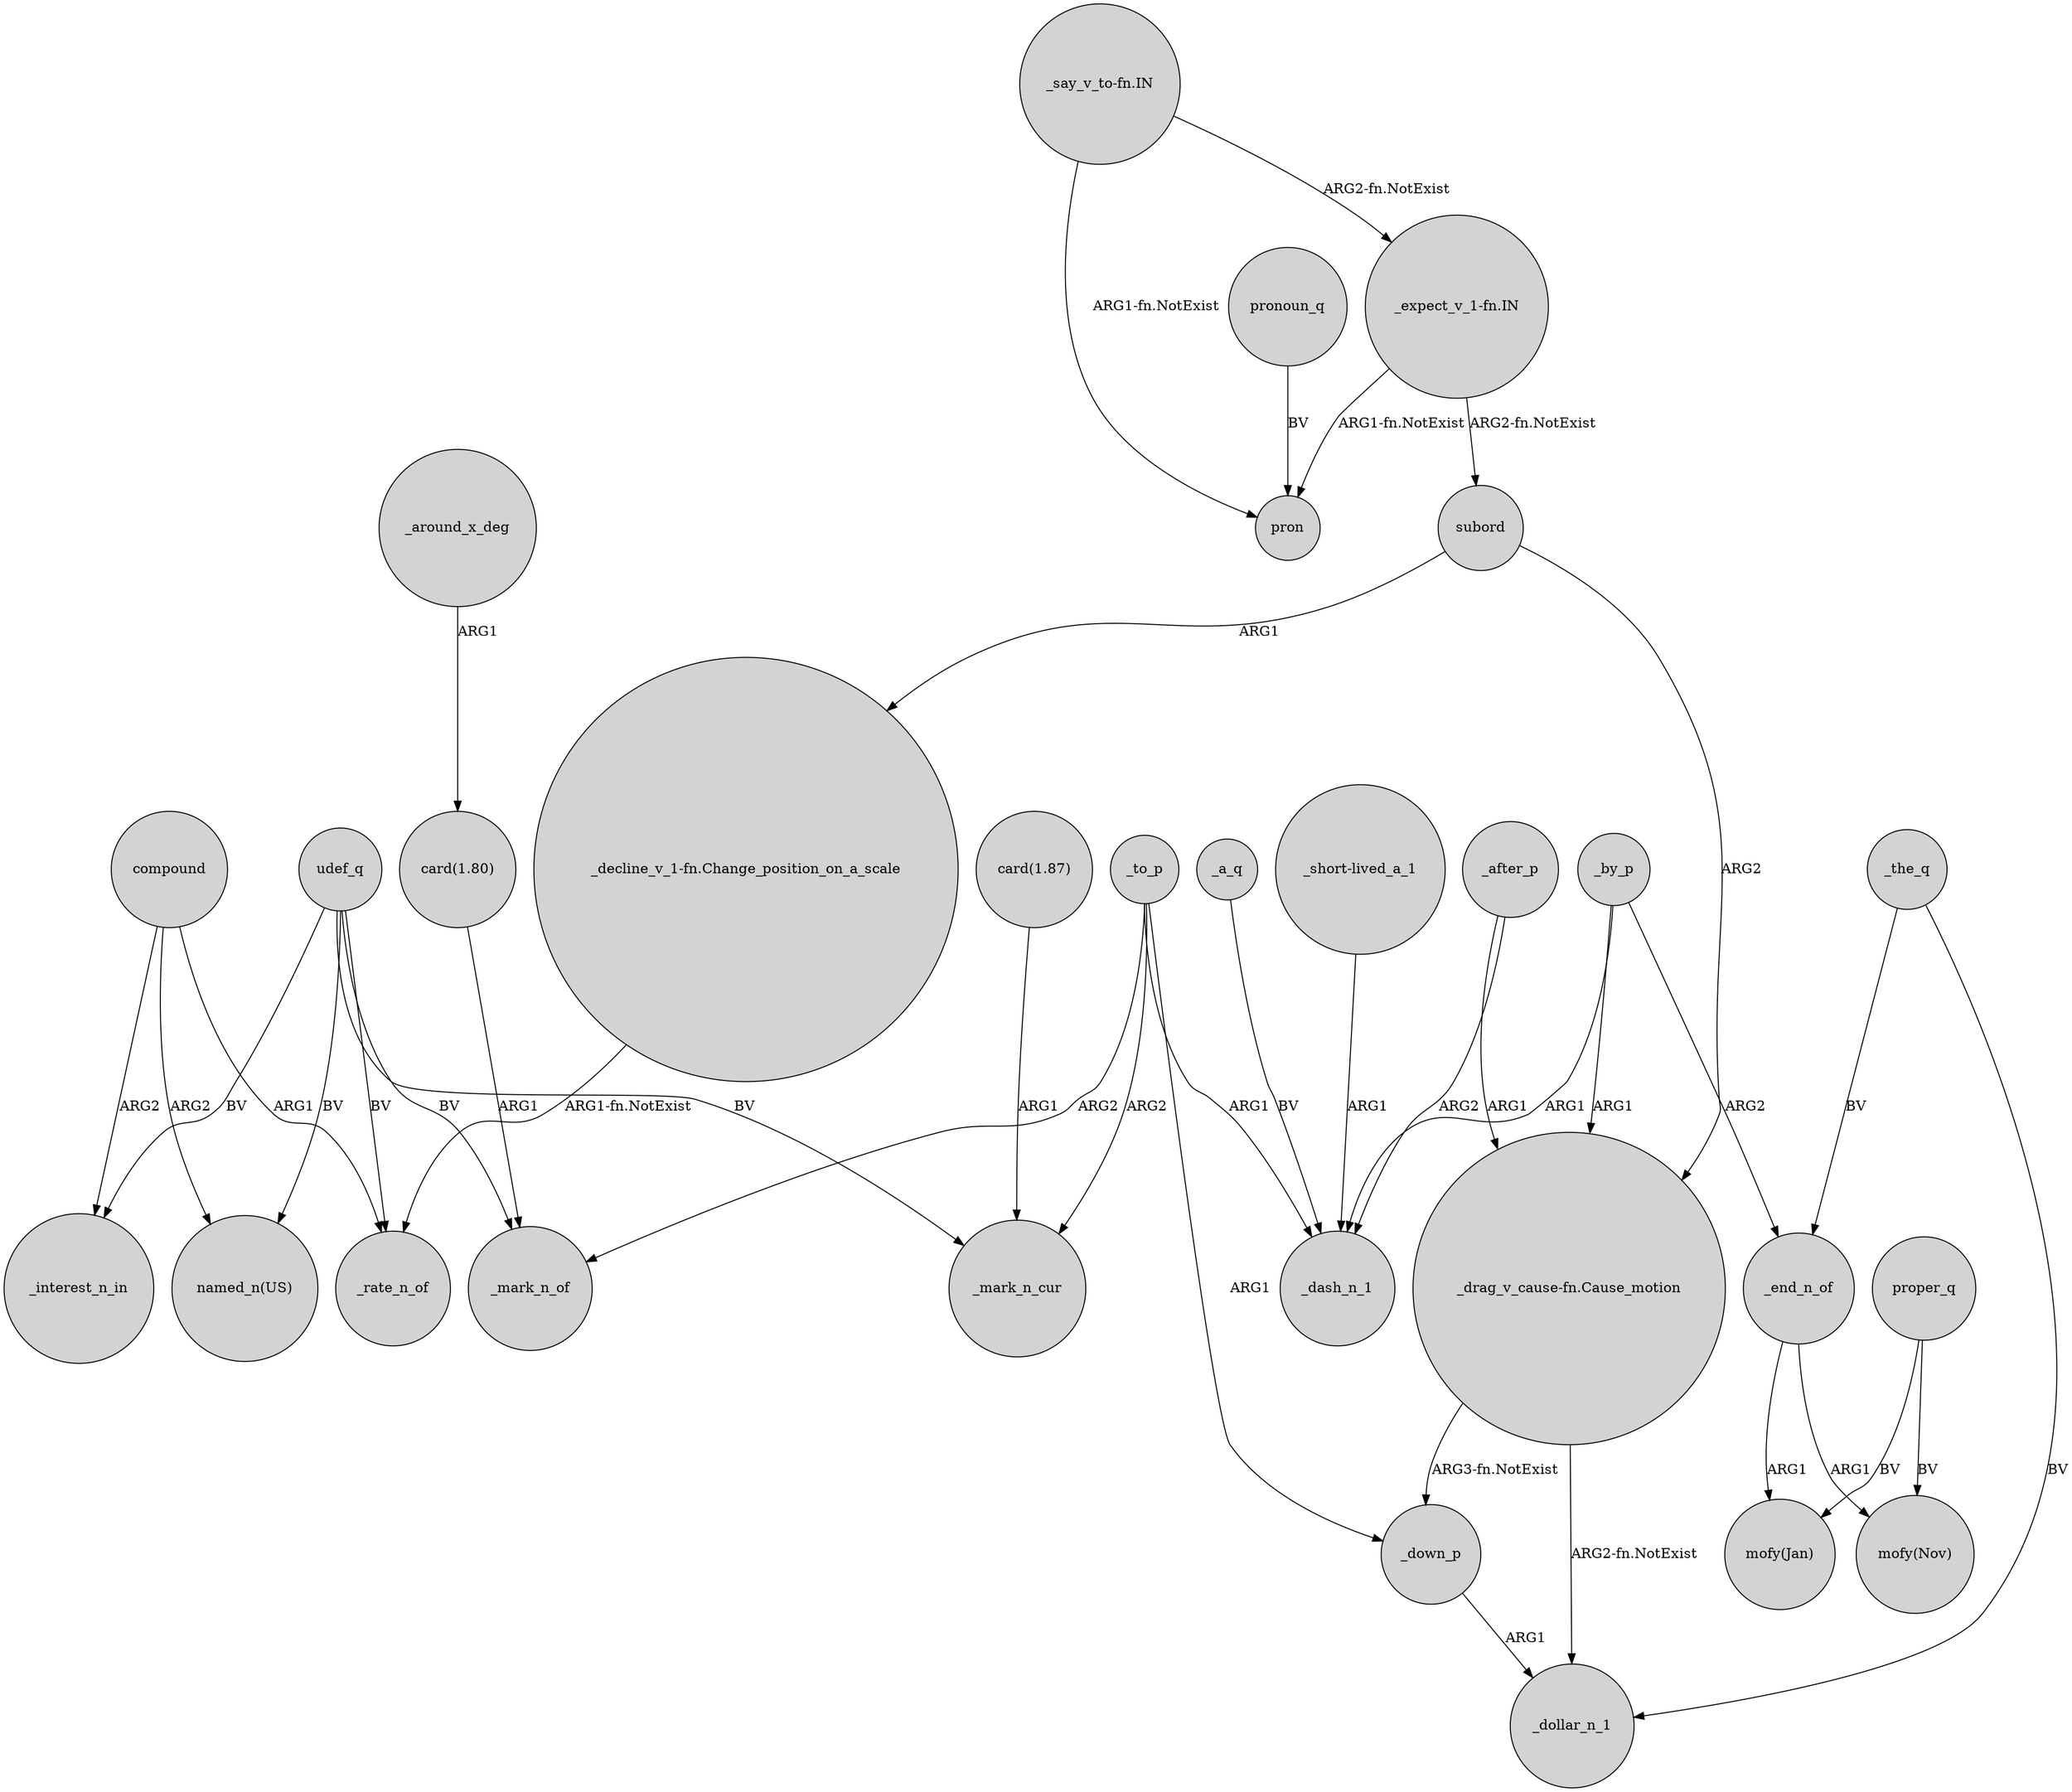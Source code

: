 digraph {
	node [shape=circle style=filled]
	_down_p -> _dollar_n_1 [label=ARG1]
	subord -> "_decline_v_1-fn.Change_position_on_a_scale" [label=ARG1]
	udef_q -> "named_n(US)" [label=BV]
	"_short-lived_a_1" -> _dash_n_1 [label=ARG1]
	udef_q -> _mark_n_of [label=BV]
	_after_p -> "_drag_v_cause-fn.Cause_motion" [label=ARG1]
	_a_q -> _dash_n_1 [label=BV]
	_to_p -> _mark_n_cur [label=ARG2]
	_the_q -> _end_n_of [label=BV]
	"_say_v_to-fn.IN" -> pron [label="ARG1-fn.NotExist"]
	udef_q -> _mark_n_cur [label=BV]
	compound -> _rate_n_of [label=ARG1]
	_the_q -> _dollar_n_1 [label=BV]
	"_say_v_to-fn.IN" -> "_expect_v_1-fn.IN" [label="ARG2-fn.NotExist"]
	_after_p -> _dash_n_1 [label=ARG2]
	udef_q -> _rate_n_of [label=BV]
	udef_q -> _interest_n_in [label=BV]
	"_drag_v_cause-fn.Cause_motion" -> _dollar_n_1 [label="ARG2-fn.NotExist"]
	_by_p -> _end_n_of [label=ARG2]
	proper_q -> "mofy(Nov)" [label=BV]
	proper_q -> "mofy(Jan)" [label=BV]
	compound -> "named_n(US)" [label=ARG2]
	"card(1.80)" -> _mark_n_of [label=ARG1]
	compound -> _interest_n_in [label=ARG2]
	subord -> "_drag_v_cause-fn.Cause_motion" [label=ARG2]
	_by_p -> "_drag_v_cause-fn.Cause_motion" [label=ARG1]
	_end_n_of -> "mofy(Jan)" [label=ARG1]
	pronoun_q -> pron [label=BV]
	_end_n_of -> "mofy(Nov)" [label=ARG1]
	_to_p -> _dash_n_1 [label=ARG1]
	"_expect_v_1-fn.IN" -> pron [label="ARG1-fn.NotExist"]
	"_decline_v_1-fn.Change_position_on_a_scale" -> _rate_n_of [label="ARG1-fn.NotExist"]
	_by_p -> _dash_n_1 [label=ARG1]
	"_expect_v_1-fn.IN" -> subord [label="ARG2-fn.NotExist"]
	_to_p -> _mark_n_of [label=ARG2]
	_to_p -> _down_p [label=ARG1]
	"card(1.87)" -> _mark_n_cur [label=ARG1]
	_around_x_deg -> "card(1.80)" [label=ARG1]
	"_drag_v_cause-fn.Cause_motion" -> _down_p [label="ARG3-fn.NotExist"]
}
